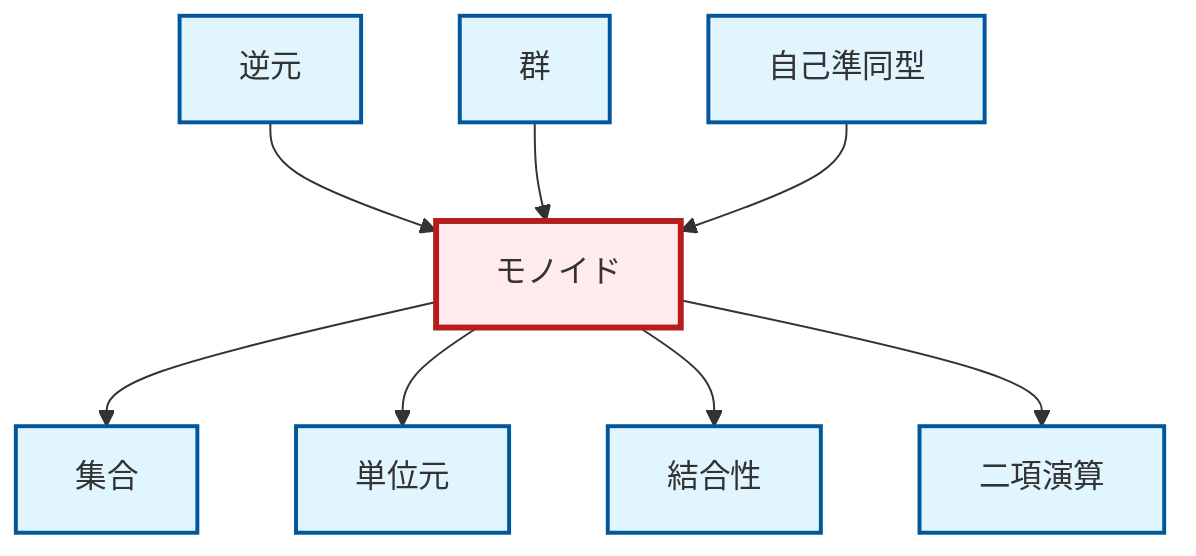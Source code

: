 graph TD
    classDef definition fill:#e1f5fe,stroke:#01579b,stroke-width:2px
    classDef theorem fill:#f3e5f5,stroke:#4a148c,stroke-width:2px
    classDef axiom fill:#fff3e0,stroke:#e65100,stroke-width:2px
    classDef example fill:#e8f5e9,stroke:#1b5e20,stroke-width:2px
    classDef current fill:#ffebee,stroke:#b71c1c,stroke-width:3px
    def-associativity["結合性"]:::definition
    def-binary-operation["二項演算"]:::definition
    def-set["集合"]:::definition
    def-identity-element["単位元"]:::definition
    def-inverse-element["逆元"]:::definition
    def-endomorphism["自己準同型"]:::definition
    def-monoid["モノイド"]:::definition
    def-group["群"]:::definition
    def-inverse-element --> def-monoid
    def-monoid --> def-set
    def-monoid --> def-identity-element
    def-group --> def-monoid
    def-endomorphism --> def-monoid
    def-monoid --> def-associativity
    def-monoid --> def-binary-operation
    class def-monoid current